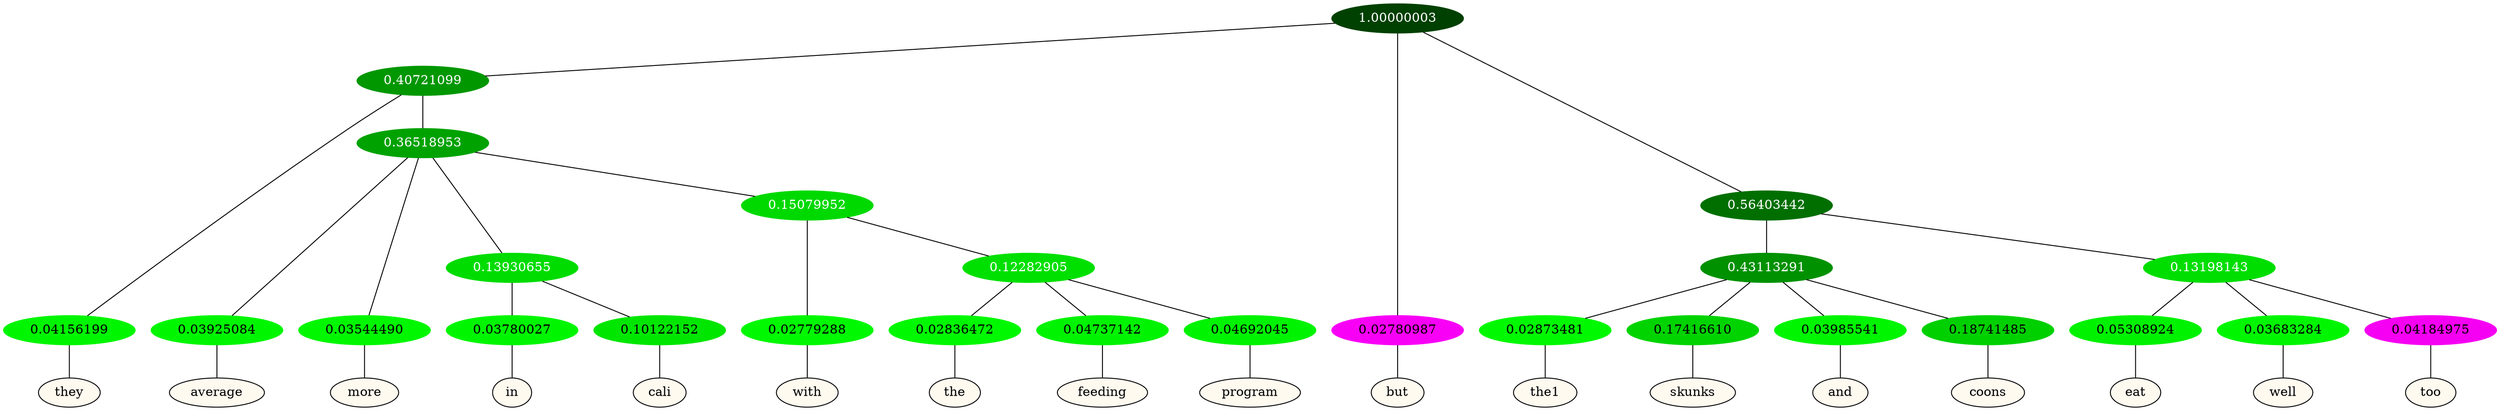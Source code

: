 graph {
	node [format=png height=0.15 nodesep=0.001 ordering=out overlap=prism overlap_scaling=0.01 ranksep=0.001 ratio=0.2 style=filled width=0.15]
	{
		rank=same
		a_w_4 [label=they color=black fillcolor=floralwhite style="filled,solid"]
		a_w_8 [label=average color=black fillcolor=floralwhite style="filled,solid"]
		a_w_9 [label=more color=black fillcolor=floralwhite style="filled,solid"]
		a_w_19 [label=in color=black fillcolor=floralwhite style="filled,solid"]
		a_w_20 [label=cali color=black fillcolor=floralwhite style="filled,solid"]
		a_w_21 [label=with color=black fillcolor=floralwhite style="filled,solid"]
		a_w_23 [label=the color=black fillcolor=floralwhite style="filled,solid"]
		a_w_24 [label=feeding color=black fillcolor=floralwhite style="filled,solid"]
		a_w_25 [label=program color=black fillcolor=floralwhite style="filled,solid"]
		a_w_2 [label=but color=black fillcolor=floralwhite style="filled,solid"]
		a_w_12 [label=the1 color=black fillcolor=floralwhite style="filled,solid"]
		a_w_13 [label=skunks color=black fillcolor=floralwhite style="filled,solid"]
		a_w_14 [label=and color=black fillcolor=floralwhite style="filled,solid"]
		a_w_15 [label=coons color=black fillcolor=floralwhite style="filled,solid"]
		a_w_16 [label=eat color=black fillcolor=floralwhite style="filled,solid"]
		a_w_17 [label=well color=black fillcolor=floralwhite style="filled,solid"]
		a_w_18 [label=too color=black fillcolor=floralwhite style="filled,solid"]
	}
	a_n_4 -- a_w_4
	a_n_8 -- a_w_8
	a_n_9 -- a_w_9
	a_n_19 -- a_w_19
	a_n_20 -- a_w_20
	a_n_21 -- a_w_21
	a_n_23 -- a_w_23
	a_n_24 -- a_w_24
	a_n_25 -- a_w_25
	a_n_2 -- a_w_2
	a_n_12 -- a_w_12
	a_n_13 -- a_w_13
	a_n_14 -- a_w_14
	a_n_15 -- a_w_15
	a_n_16 -- a_w_16
	a_n_17 -- a_w_17
	a_n_18 -- a_w_18
	{
		rank=same
		a_n_4 [label=0.04156199 color="0.334 1.000 0.958" fontcolor=black]
		a_n_8 [label=0.03925084 color="0.334 1.000 0.961" fontcolor=black]
		a_n_9 [label=0.03544490 color="0.334 1.000 0.965" fontcolor=black]
		a_n_19 [label=0.03780027 color="0.334 1.000 0.962" fontcolor=black]
		a_n_20 [label=0.10122152 color="0.334 1.000 0.899" fontcolor=black]
		a_n_21 [label=0.02779288 color="0.334 1.000 0.972" fontcolor=black]
		a_n_23 [label=0.02836472 color="0.334 1.000 0.972" fontcolor=black]
		a_n_24 [label=0.04737142 color="0.334 1.000 0.953" fontcolor=black]
		a_n_25 [label=0.04692045 color="0.334 1.000 0.953" fontcolor=black]
		a_n_2 [label=0.02780987 color="0.835 1.000 0.972" fontcolor=black]
		a_n_12 [label=0.02873481 color="0.334 1.000 0.971" fontcolor=black]
		a_n_13 [label=0.17416610 color="0.334 1.000 0.826" fontcolor=black]
		a_n_14 [label=0.03985541 color="0.334 1.000 0.960" fontcolor=black]
		a_n_15 [label=0.18741485 color="0.334 1.000 0.813" fontcolor=black]
		a_n_16 [label=0.05308924 color="0.334 1.000 0.947" fontcolor=black]
		a_n_17 [label=0.03683284 color="0.334 1.000 0.963" fontcolor=black]
		a_n_18 [label=0.04184975 color="0.835 1.000 0.958" fontcolor=black]
	}
	a_n_0 [label=1.00000003 color="0.334 1.000 0.250" fontcolor=grey99]
	a_n_1 [label=0.40721099 color="0.334 1.000 0.593" fontcolor=grey99]
	a_n_0 -- a_n_1
	a_n_0 -- a_n_2
	a_n_3 [label=0.56403442 color="0.334 1.000 0.436" fontcolor=grey99]
	a_n_0 -- a_n_3
	a_n_1 -- a_n_4
	a_n_5 [label=0.36518953 color="0.334 1.000 0.635" fontcolor=grey99]
	a_n_1 -- a_n_5
	a_n_6 [label=0.43113291 color="0.334 1.000 0.569" fontcolor=grey99]
	a_n_3 -- a_n_6
	a_n_7 [label=0.13198143 color="0.334 1.000 0.868" fontcolor=grey99]
	a_n_3 -- a_n_7
	a_n_5 -- a_n_8
	a_n_5 -- a_n_9
	a_n_10 [label=0.13930655 color="0.334 1.000 0.861" fontcolor=grey99]
	a_n_5 -- a_n_10
	a_n_11 [label=0.15079952 color="0.334 1.000 0.849" fontcolor=grey99]
	a_n_5 -- a_n_11
	a_n_6 -- a_n_12
	a_n_6 -- a_n_13
	a_n_6 -- a_n_14
	a_n_6 -- a_n_15
	a_n_7 -- a_n_16
	a_n_7 -- a_n_17
	a_n_7 -- a_n_18
	a_n_10 -- a_n_19
	a_n_10 -- a_n_20
	a_n_11 -- a_n_21
	a_n_22 [label=0.12282905 color="0.334 1.000 0.877" fontcolor=grey99]
	a_n_11 -- a_n_22
	a_n_22 -- a_n_23
	a_n_22 -- a_n_24
	a_n_22 -- a_n_25
}
